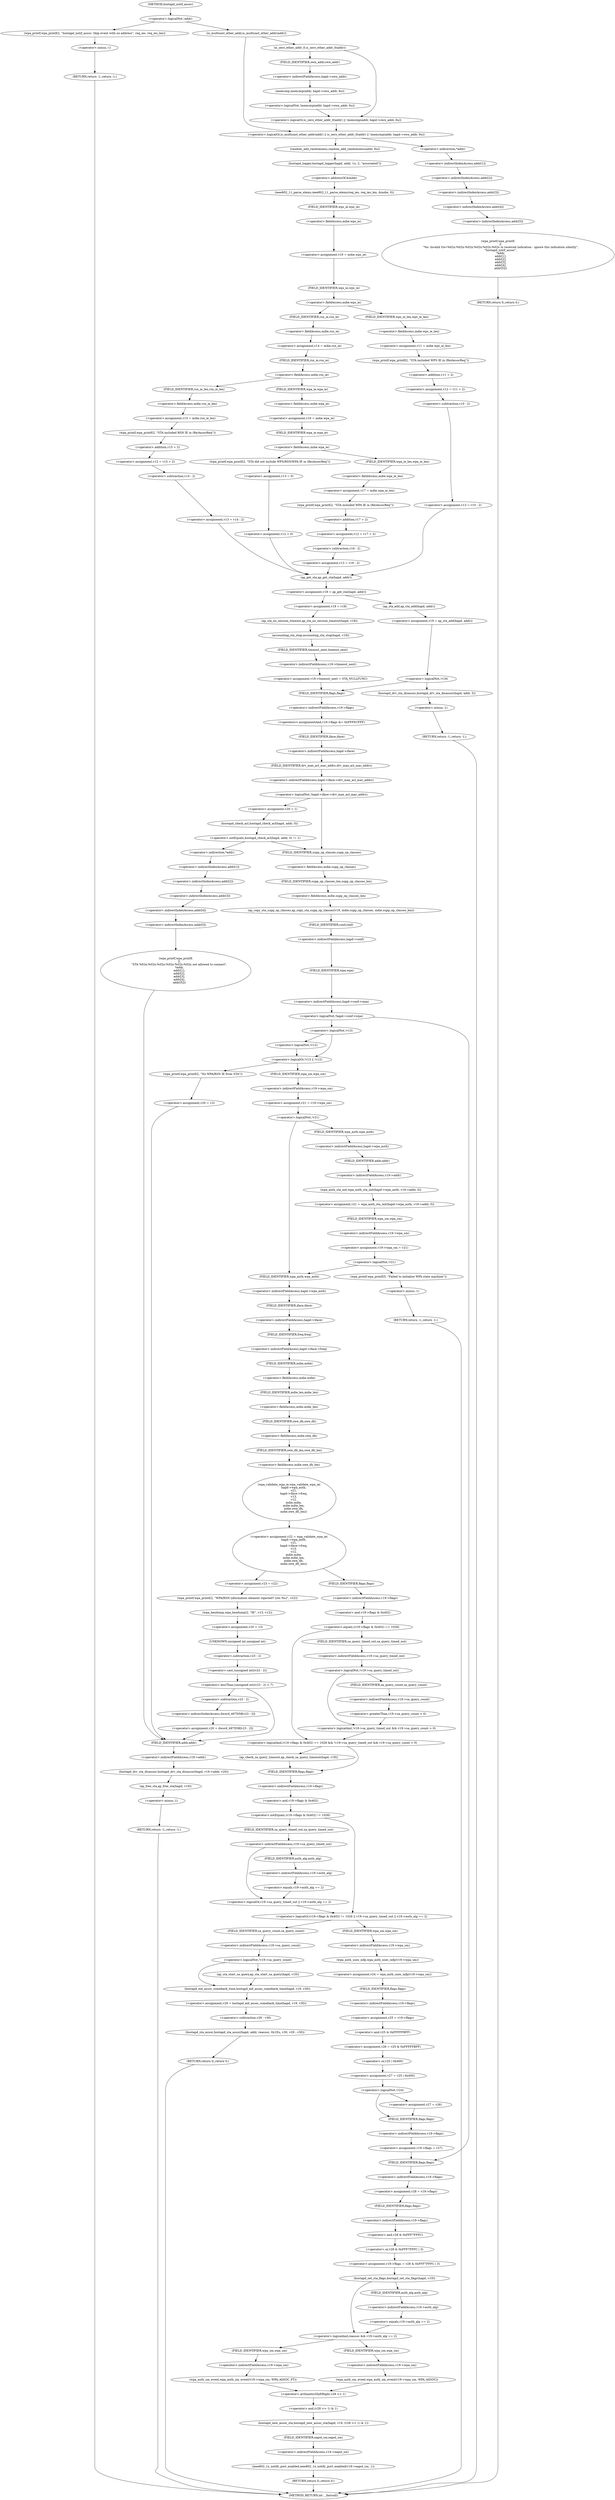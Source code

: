 digraph hostapd_notif_assoc {  
"1000153" [label = "(<operator>.logicalNot,!addr)" ]
"1000156" [label = "(wpa_printf,wpa_printf(2, \"hostapd_notif_assoc: Skip event with no address\", req_ies, req_ies_len))" ]
"1000161" [label = "(RETURN,return -1;,return -1;)" ]
"1000162" [label = "(<operator>.minus,-1)" ]
"1000165" [label = "(<operator>.logicalOr,is_multicast_ether_addr(addr) || is_zero_ether_addr_0(addr) || !memcmp(addr, hapd->own_addr, 6u))" ]
"1000166" [label = "(is_multicast_ether_addr,is_multicast_ether_addr(addr))" ]
"1000168" [label = "(<operator>.logicalOr,is_zero_ether_addr_0(addr) || !memcmp(addr, hapd->own_addr, 6u))" ]
"1000169" [label = "(is_zero_ether_addr_0,is_zero_ether_addr_0(addr))" ]
"1000171" [label = "(<operator>.logicalNot,!memcmp(addr, hapd->own_addr, 6u))" ]
"1000172" [label = "(memcmp,memcmp(addr, hapd->own_addr, 6u))" ]
"1000174" [label = "(<operator>.indirectFieldAccess,hapd->own_addr)" ]
"1000176" [label = "(FIELD_IDENTIFIER,own_addr,own_addr)" ]
"1000179" [label = "(wpa_printf,wpa_printf(\n      2,\n      \"%s: Invalid SA=%02x:%02x:%02x:%02x:%02x:%02x in received indication - ignore this indication silently\",\n      \"hostapd_notif_assoc\",\n      *addr,\n      addr[1],\n      addr[2],\n      addr[3],\n      addr[4],\n      addr[5]))" ]
"1000183" [label = "(<operator>.indirection,*addr)" ]
"1000185" [label = "(<operator>.indirectIndexAccess,addr[1])" ]
"1000188" [label = "(<operator>.indirectIndexAccess,addr[2])" ]
"1000191" [label = "(<operator>.indirectIndexAccess,addr[3])" ]
"1000194" [label = "(<operator>.indirectIndexAccess,addr[4])" ]
"1000197" [label = "(<operator>.indirectIndexAccess,addr[5])" ]
"1000200" [label = "(RETURN,return 0;,return 0;)" ]
"1000202" [label = "(random_add_randomness,random_add_randomness(addr, 6u))" ]
"1000205" [label = "(hostapd_logger,hostapd_logger(hapd, addr, 1u, 2, \"associated\"))" ]
"1000211" [label = "(ieee802_11_parse_elems,ieee802_11_parse_elems(req_ies, req_ies_len, &mdie, 0))" ]
"1000214" [label = "(<operator>.addressOf,&mdie)" ]
"1000217" [label = "(<operator>.assignment,v10 = mdie.wps_ie)" ]
"1000219" [label = "(<operator>.fieldAccess,mdie.wps_ie)" ]
"1000221" [label = "(FIELD_IDENTIFIER,wps_ie,wps_ie)" ]
"1000223" [label = "(<operator>.fieldAccess,mdie.wps_ie)" ]
"1000225" [label = "(FIELD_IDENTIFIER,wps_ie,wps_ie)" ]
"1000227" [label = "(<operator>.assignment,v11 = mdie.wps_ie_len)" ]
"1000229" [label = "(<operator>.fieldAccess,mdie.wps_ie_len)" ]
"1000231" [label = "(FIELD_IDENTIFIER,wps_ie_len,wps_ie_len)" ]
"1000232" [label = "(wpa_printf,wpa_printf(2, \"STA included WPS IE in (Re)AssocReq\"))" ]
"1000235" [label = "(<operator>.assignment,v12 = v11 + 2)" ]
"1000237" [label = "(<operator>.addition,v11 + 2)" ]
"1000240" [label = "(<operator>.assignment,v13 = v10 - 2)" ]
"1000242" [label = "(<operator>.subtraction,v10 - 2)" ]
"1000247" [label = "(<operator>.assignment,v14 = mdie.rsn_ie)" ]
"1000249" [label = "(<operator>.fieldAccess,mdie.rsn_ie)" ]
"1000251" [label = "(FIELD_IDENTIFIER,rsn_ie,rsn_ie)" ]
"1000253" [label = "(<operator>.fieldAccess,mdie.rsn_ie)" ]
"1000255" [label = "(FIELD_IDENTIFIER,rsn_ie,rsn_ie)" ]
"1000257" [label = "(<operator>.assignment,v15 = mdie.rsn_ie_len)" ]
"1000259" [label = "(<operator>.fieldAccess,mdie.rsn_ie_len)" ]
"1000261" [label = "(FIELD_IDENTIFIER,rsn_ie_len,rsn_ie_len)" ]
"1000262" [label = "(wpa_printf,wpa_printf(2, \"STA included RSN IE in (Re)AssocReq\"))" ]
"1000265" [label = "(<operator>.assignment,v12 = v15 + 2)" ]
"1000267" [label = "(<operator>.addition,v15 + 2)" ]
"1000270" [label = "(<operator>.assignment,v13 = v14 - 2)" ]
"1000272" [label = "(<operator>.subtraction,v14 - 2)" ]
"1000277" [label = "(<operator>.assignment,v16 = mdie.wpa_ie)" ]
"1000279" [label = "(<operator>.fieldAccess,mdie.wpa_ie)" ]
"1000281" [label = "(FIELD_IDENTIFIER,wpa_ie,wpa_ie)" ]
"1000283" [label = "(<operator>.fieldAccess,mdie.wpa_ie)" ]
"1000285" [label = "(FIELD_IDENTIFIER,wpa_ie,wpa_ie)" ]
"1000287" [label = "(<operator>.assignment,v17 = mdie.wpa_ie_len)" ]
"1000289" [label = "(<operator>.fieldAccess,mdie.wpa_ie_len)" ]
"1000291" [label = "(FIELD_IDENTIFIER,wpa_ie_len,wpa_ie_len)" ]
"1000292" [label = "(wpa_printf,wpa_printf(2, \"STA included WPA IE in (Re)AssocReq\"))" ]
"1000295" [label = "(<operator>.assignment,v12 = v17 + 2)" ]
"1000297" [label = "(<operator>.addition,v17 + 2)" ]
"1000300" [label = "(<operator>.assignment,v13 = v16 - 2)" ]
"1000302" [label = "(<operator>.subtraction,v16 - 2)" ]
"1000307" [label = "(wpa_printf,wpa_printf(2, \"STA did not include WPS/RSN/WPA IE in (Re)AssocReq\"))" ]
"1000310" [label = "(<operator>.assignment,v13 = 0)" ]
"1000313" [label = "(<operator>.assignment,v12 = 0)" ]
"1000316" [label = "(<operator>.assignment,v18 = ap_get_sta(hapd, addr))" ]
"1000318" [label = "(ap_get_sta,ap_get_sta(hapd, addr))" ]
"1000324" [label = "(<operator>.assignment,v19 = v18)" ]
"1000327" [label = "(ap_sta_no_session_timeout,ap_sta_no_session_timeout(hapd, v18))" ]
"1000330" [label = "(accounting_sta_stop,accounting_sta_stop(hapd, v19))" ]
"1000333" [label = "(<operator>.assignment,v19->timeout_next = STA_NULLFUNC)" ]
"1000334" [label = "(<operator>.indirectFieldAccess,v19->timeout_next)" ]
"1000336" [label = "(FIELD_IDENTIFIER,timeout_next,timeout_next)" ]
"1000340" [label = "(<operator>.assignment,v19 = ap_sta_add(hapd, addr))" ]
"1000342" [label = "(ap_sta_add,ap_sta_add(hapd, addr))" ]
"1000346" [label = "(<operator>.logicalNot,!v19)" ]
"1000349" [label = "(hostapd_drv_sta_disassoc,hostapd_drv_sta_disassoc(hapd, addr, 5))" ]
"1000353" [label = "(RETURN,return -1;,return -1;)" ]
"1000354" [label = "(<operator>.minus,-1)" ]
"1000356" [label = "(<operators>.assignmentAnd,v19->flags &= 0xFFFECFFF)" ]
"1000357" [label = "(<operator>.indirectFieldAccess,v19->flags)" ]
"1000359" [label = "(FIELD_IDENTIFIER,flags,flags)" ]
"1000362" [label = "(<operator>.logicalNot,!hapd->iface->drv_max_acl_mac_addrs)" ]
"1000363" [label = "(<operator>.indirectFieldAccess,hapd->iface->drv_max_acl_mac_addrs)" ]
"1000364" [label = "(<operator>.indirectFieldAccess,hapd->iface)" ]
"1000366" [label = "(FIELD_IDENTIFIER,iface,iface)" ]
"1000367" [label = "(FIELD_IDENTIFIER,drv_max_acl_mac_addrs,drv_max_acl_mac_addrs)" ]
"1000369" [label = "(<operator>.assignment,v20 = 1)" ]
"1000373" [label = "(<operator>.notEquals,hostapd_check_acl(hapd, addr, 0) != 1)" ]
"1000374" [label = "(hostapd_check_acl,hostapd_check_acl(hapd, addr, 0))" ]
"1000380" [label = "(wpa_printf,wpa_printf(\n        3,\n        \"STA %02x:%02x:%02x:%02x:%02x:%02x not allowed to connect\",\n        *addr,\n        addr[1],\n        addr[2],\n        addr[3],\n        addr[4],\n        addr[5]))" ]
"1000383" [label = "(<operator>.indirection,*addr)" ]
"1000385" [label = "(<operator>.indirectIndexAccess,addr[1])" ]
"1000388" [label = "(<operator>.indirectIndexAccess,addr[2])" ]
"1000391" [label = "(<operator>.indirectIndexAccess,addr[3])" ]
"1000394" [label = "(<operator>.indirectIndexAccess,addr[4])" ]
"1000397" [label = "(<operator>.indirectIndexAccess,addr[5])" ]
"1000401" [label = "(ap_copy_sta_supp_op_classes,ap_copy_sta_supp_op_classes(v19, mdie.supp_op_classes, mdie.supp_op_classes_len))" ]
"1000403" [label = "(<operator>.fieldAccess,mdie.supp_op_classes)" ]
"1000405" [label = "(FIELD_IDENTIFIER,supp_op_classes,supp_op_classes)" ]
"1000406" [label = "(<operator>.fieldAccess,mdie.supp_op_classes_len)" ]
"1000408" [label = "(FIELD_IDENTIFIER,supp_op_classes_len,supp_op_classes_len)" ]
"1000410" [label = "(<operator>.logicalNot,!hapd->conf->wpa)" ]
"1000411" [label = "(<operator>.indirectFieldAccess,hapd->conf->wpa)" ]
"1000412" [label = "(<operator>.indirectFieldAccess,hapd->conf)" ]
"1000414" [label = "(FIELD_IDENTIFIER,conf,conf)" ]
"1000415" [label = "(FIELD_IDENTIFIER,wpa,wpa)" ]
"1000418" [label = "(<operator>.assignment,v28 = v19->flags)" ]
"1000420" [label = "(<operator>.indirectFieldAccess,v19->flags)" ]
"1000422" [label = "(FIELD_IDENTIFIER,flags,flags)" ]
"1000423" [label = "(<operator>.assignment,v19->flags = v28 & 0xFFF7FFFC | 3)" ]
"1000424" [label = "(<operator>.indirectFieldAccess,v19->flags)" ]
"1000426" [label = "(FIELD_IDENTIFIER,flags,flags)" ]
"1000427" [label = "(<operator>.or,v28 & 0xFFF7FFFC | 3)" ]
"1000428" [label = "(<operator>.and,v28 & 0xFFF7FFFC)" ]
"1000432" [label = "(hostapd_set_sta_flags,hostapd_set_sta_flags(hapd, v19))" ]
"1000436" [label = "(<operator>.logicalAnd,reassoc && v19->auth_alg == 2)" ]
"1000438" [label = "(<operator>.equals,v19->auth_alg == 2)" ]
"1000439" [label = "(<operator>.indirectFieldAccess,v19->auth_alg)" ]
"1000441" [label = "(FIELD_IDENTIFIER,auth_alg,auth_alg)" ]
"1000443" [label = "(wpa_auth_sm_event,wpa_auth_sm_event(v19->wpa_sm, WPA_ASSOC_FT))" ]
"1000444" [label = "(<operator>.indirectFieldAccess,v19->wpa_sm)" ]
"1000446" [label = "(FIELD_IDENTIFIER,wpa_sm,wpa_sm)" ]
"1000449" [label = "(wpa_auth_sm_event,wpa_auth_sm_event(v19->wpa_sm, WPA_ASSOC))" ]
"1000450" [label = "(<operator>.indirectFieldAccess,v19->wpa_sm)" ]
"1000452" [label = "(FIELD_IDENTIFIER,wpa_sm,wpa_sm)" ]
"1000454" [label = "(hostapd_new_assoc_sta,hostapd_new_assoc_sta(hapd, v19, (v28 >> 1) & 1))" ]
"1000457" [label = "(<operator>.and,(v28 >> 1) & 1)" ]
"1000458" [label = "(<operator>.arithmeticShiftRight,v28 >> 1)" ]
"1000462" [label = "(ieee802_1x_notify_port_enabled,ieee802_1x_notify_port_enabled(v19->eapol_sm, 1))" ]
"1000463" [label = "(<operator>.indirectFieldAccess,v19->eapol_sm)" ]
"1000465" [label = "(FIELD_IDENTIFIER,eapol_sm,eapol_sm)" ]
"1000467" [label = "(RETURN,return 0;,return 0;)" ]
"1000470" [label = "(<operator>.logicalOr,!v13 || !v12)" ]
"1000471" [label = "(<operator>.logicalNot,!v13)" ]
"1000473" [label = "(<operator>.logicalNot,!v12)" ]
"1000476" [label = "(wpa_printf,wpa_printf(2, \"No WPA/RSN IE from STA\"))" ]
"1000479" [label = "(<operator>.assignment,v20 = 13)" ]
"1000483" [label = "(hostapd_drv_sta_disassoc,hostapd_drv_sta_disassoc(hapd, v19->addr, v20))" ]
"1000485" [label = "(<operator>.indirectFieldAccess,v19->addr)" ]
"1000487" [label = "(FIELD_IDENTIFIER,addr,addr)" ]
"1000489" [label = "(ap_free_sta,ap_free_sta(hapd, v19))" ]
"1000492" [label = "(RETURN,return -1;,return -1;)" ]
"1000493" [label = "(<operator>.minus,-1)" ]
"1000495" [label = "(<operator>.assignment,v21 = v19->wpa_sm)" ]
"1000497" [label = "(<operator>.indirectFieldAccess,v19->wpa_sm)" ]
"1000499" [label = "(FIELD_IDENTIFIER,wpa_sm,wpa_sm)" ]
"1000501" [label = "(<operator>.logicalNot,!v21)" ]
"1000504" [label = "(<operator>.assignment,v21 = wpa_auth_sta_init(hapd->wpa_auth, v19->addr, 0))" ]
"1000506" [label = "(wpa_auth_sta_init,wpa_auth_sta_init(hapd->wpa_auth, v19->addr, 0))" ]
"1000507" [label = "(<operator>.indirectFieldAccess,hapd->wpa_auth)" ]
"1000509" [label = "(FIELD_IDENTIFIER,wpa_auth,wpa_auth)" ]
"1000510" [label = "(<operator>.indirectFieldAccess,v19->addr)" ]
"1000512" [label = "(FIELD_IDENTIFIER,addr,addr)" ]
"1000514" [label = "(<operator>.assignment,v19->wpa_sm = v21)" ]
"1000515" [label = "(<operator>.indirectFieldAccess,v19->wpa_sm)" ]
"1000517" [label = "(FIELD_IDENTIFIER,wpa_sm,wpa_sm)" ]
"1000520" [label = "(<operator>.logicalNot,!v21)" ]
"1000523" [label = "(wpa_printf,wpa_printf(5, \"Failed to initialize WPA state machine\"))" ]
"1000526" [label = "(RETURN,return -1;,return -1;)" ]
"1000527" [label = "(<operator>.minus,-1)" ]
"1000529" [label = "(<operator>.assignment,v22 = wpa_validate_wpa_ie(\n          hapd->wpa_auth,\n          v21,\n          hapd->iface->freq,\n          v13,\n          v12,\n          mdie.mdie,\n          mdie.mdie_len,\n          mdie.owe_dh,\n          mdie.owe_dh_len))" ]
"1000531" [label = "(wpa_validate_wpa_ie,wpa_validate_wpa_ie(\n          hapd->wpa_auth,\n          v21,\n          hapd->iface->freq,\n          v13,\n          v12,\n          mdie.mdie,\n          mdie.mdie_len,\n          mdie.owe_dh,\n          mdie.owe_dh_len))" ]
"1000532" [label = "(<operator>.indirectFieldAccess,hapd->wpa_auth)" ]
"1000534" [label = "(FIELD_IDENTIFIER,wpa_auth,wpa_auth)" ]
"1000536" [label = "(<operator>.indirectFieldAccess,hapd->iface->freq)" ]
"1000537" [label = "(<operator>.indirectFieldAccess,hapd->iface)" ]
"1000539" [label = "(FIELD_IDENTIFIER,iface,iface)" ]
"1000540" [label = "(FIELD_IDENTIFIER,freq,freq)" ]
"1000543" [label = "(<operator>.fieldAccess,mdie.mdie)" ]
"1000545" [label = "(FIELD_IDENTIFIER,mdie,mdie)" ]
"1000546" [label = "(<operator>.fieldAccess,mdie.mdie_len)" ]
"1000548" [label = "(FIELD_IDENTIFIER,mdie_len,mdie_len)" ]
"1000549" [label = "(<operator>.fieldAccess,mdie.owe_dh)" ]
"1000551" [label = "(FIELD_IDENTIFIER,owe_dh,owe_dh)" ]
"1000552" [label = "(<operator>.fieldAccess,mdie.owe_dh_len)" ]
"1000554" [label = "(FIELD_IDENTIFIER,owe_dh_len,owe_dh_len)" ]
"1000558" [label = "(<operator>.assignment,v23 = v22)" ]
"1000561" [label = "(wpa_printf,wpa_printf(2, \"WPA/RSN information element rejected? (res %u)\", v22))" ]
"1000565" [label = "(wpa_hexdump,wpa_hexdump(2, \"IE\", v13, v12))" ]
"1000570" [label = "(<operator>.assignment,v20 = 13)" ]
"1000574" [label = "(<operator>.lessThan,(unsigned int)(v23 - 2) < 7)" ]
"1000575" [label = "(<operator>.cast,(unsigned int)(v23 - 2))" ]
"1000576" [label = "(UNKNOWN,unsigned int,unsigned int)" ]
"1000577" [label = "(<operator>.subtraction,v23 - 2)" ]
"1000581" [label = "(<operator>.assignment,v20 = dword_497D58[v23 - 2])" ]
"1000583" [label = "(<operator>.indirectIndexAccess,dword_497D58[v23 - 2])" ]
"1000585" [label = "(<operator>.subtraction,v23 - 2)" ]
"1000590" [label = "(<operator>.logicalAnd,(v19->flags & 0x402) == 1026 && !v19->sa_query_timed_out && v19->sa_query_count > 0)" ]
"1000591" [label = "(<operator>.equals,(v19->flags & 0x402) == 1026)" ]
"1000592" [label = "(<operator>.and,v19->flags & 0x402)" ]
"1000593" [label = "(<operator>.indirectFieldAccess,v19->flags)" ]
"1000595" [label = "(FIELD_IDENTIFIER,flags,flags)" ]
"1000598" [label = "(<operator>.logicalAnd,!v19->sa_query_timed_out && v19->sa_query_count > 0)" ]
"1000599" [label = "(<operator>.logicalNot,!v19->sa_query_timed_out)" ]
"1000600" [label = "(<operator>.indirectFieldAccess,v19->sa_query_timed_out)" ]
"1000602" [label = "(FIELD_IDENTIFIER,sa_query_timed_out,sa_query_timed_out)" ]
"1000603" [label = "(<operator>.greaterThan,v19->sa_query_count > 0)" ]
"1000604" [label = "(<operator>.indirectFieldAccess,v19->sa_query_count)" ]
"1000606" [label = "(FIELD_IDENTIFIER,sa_query_count,sa_query_count)" ]
"1000608" [label = "(ap_check_sa_query_timeout,ap_check_sa_query_timeout(hapd, v19))" ]
"1000612" [label = "(<operator>.logicalOr,(v19->flags & 0x402) != 1026 || v19->sa_query_timed_out || v19->auth_alg == 2)" ]
"1000613" [label = "(<operator>.notEquals,(v19->flags & 0x402) != 1026)" ]
"1000614" [label = "(<operator>.and,v19->flags & 0x402)" ]
"1000615" [label = "(<operator>.indirectFieldAccess,v19->flags)" ]
"1000617" [label = "(FIELD_IDENTIFIER,flags,flags)" ]
"1000620" [label = "(<operator>.logicalOr,v19->sa_query_timed_out || v19->auth_alg == 2)" ]
"1000621" [label = "(<operator>.indirectFieldAccess,v19->sa_query_timed_out)" ]
"1000623" [label = "(FIELD_IDENTIFIER,sa_query_timed_out,sa_query_timed_out)" ]
"1000624" [label = "(<operator>.equals,v19->auth_alg == 2)" ]
"1000625" [label = "(<operator>.indirectFieldAccess,v19->auth_alg)" ]
"1000627" [label = "(FIELD_IDENTIFIER,auth_alg,auth_alg)" ]
"1000630" [label = "(<operator>.assignment,v24 = wpa_auth_uses_mfp(v19->wpa_sm))" ]
"1000632" [label = "(wpa_auth_uses_mfp,wpa_auth_uses_mfp(v19->wpa_sm))" ]
"1000633" [label = "(<operator>.indirectFieldAccess,v19->wpa_sm)" ]
"1000635" [label = "(FIELD_IDENTIFIER,wpa_sm,wpa_sm)" ]
"1000636" [label = "(<operator>.assignment,v25 = v19->flags)" ]
"1000638" [label = "(<operator>.indirectFieldAccess,v19->flags)" ]
"1000640" [label = "(FIELD_IDENTIFIER,flags,flags)" ]
"1000641" [label = "(<operator>.assignment,v26 = v25 & 0xFFFFFBFF)" ]
"1000643" [label = "(<operator>.and,v25 & 0xFFFFFBFF)" ]
"1000646" [label = "(<operator>.assignment,v27 = v25 | 0x400)" ]
"1000648" [label = "(<operator>.or,v25 | 0x400)" ]
"1000652" [label = "(<operator>.logicalNot,!v24)" ]
"1000654" [label = "(<operator>.assignment,v27 = v26)" ]
"1000657" [label = "(<operator>.assignment,v19->flags = v27)" ]
"1000658" [label = "(<operator>.indirectFieldAccess,v19->flags)" ]
"1000660" [label = "(FIELD_IDENTIFIER,flags,flags)" ]
"1000664" [label = "(<operator>.logicalNot,!v19->sa_query_count)" ]
"1000665" [label = "(<operator>.indirectFieldAccess,v19->sa_query_count)" ]
"1000667" [label = "(FIELD_IDENTIFIER,sa_query_count,sa_query_count)" ]
"1000668" [label = "(ap_sta_start_sa_query,ap_sta_start_sa_query(hapd, v19))" ]
"1000671" [label = "(<operator>.assignment,v29 = hostapd_eid_assoc_comeback_time(hapd, v19, v30))" ]
"1000673" [label = "(hostapd_eid_assoc_comeback_time,hostapd_eid_assoc_comeback_time(hapd, v19, v30))" ]
"1000677" [label = "(hostapd_sta_assoc,hostapd_sta_assoc(hapd, addr, reassoc, 0x1Eu, v30, v29 - v30))" ]
"1000683" [label = "(<operator>.subtraction,v29 - v30)" ]
"1000686" [label = "(RETURN,return 0;,return 0;)" ]
"1000123" [label = "(METHOD,hostapd_notif_assoc)" ]
"1000688" [label = "(METHOD_RETURN,int __fastcall)" ]
  "1000153" -> "1000156" 
  "1000153" -> "1000166" 
  "1000156" -> "1000162" 
  "1000161" -> "1000688" 
  "1000162" -> "1000161" 
  "1000165" -> "1000183" 
  "1000165" -> "1000202" 
  "1000166" -> "1000165" 
  "1000166" -> "1000169" 
  "1000168" -> "1000165" 
  "1000169" -> "1000168" 
  "1000169" -> "1000176" 
  "1000171" -> "1000168" 
  "1000172" -> "1000171" 
  "1000174" -> "1000172" 
  "1000176" -> "1000174" 
  "1000179" -> "1000200" 
  "1000183" -> "1000185" 
  "1000185" -> "1000188" 
  "1000188" -> "1000191" 
  "1000191" -> "1000194" 
  "1000194" -> "1000197" 
  "1000197" -> "1000179" 
  "1000200" -> "1000688" 
  "1000202" -> "1000205" 
  "1000205" -> "1000214" 
  "1000211" -> "1000221" 
  "1000214" -> "1000211" 
  "1000217" -> "1000225" 
  "1000219" -> "1000217" 
  "1000221" -> "1000219" 
  "1000223" -> "1000231" 
  "1000223" -> "1000251" 
  "1000225" -> "1000223" 
  "1000227" -> "1000232" 
  "1000229" -> "1000227" 
  "1000231" -> "1000229" 
  "1000232" -> "1000237" 
  "1000235" -> "1000242" 
  "1000237" -> "1000235" 
  "1000240" -> "1000318" 
  "1000242" -> "1000240" 
  "1000247" -> "1000255" 
  "1000249" -> "1000247" 
  "1000251" -> "1000249" 
  "1000253" -> "1000261" 
  "1000253" -> "1000281" 
  "1000255" -> "1000253" 
  "1000257" -> "1000262" 
  "1000259" -> "1000257" 
  "1000261" -> "1000259" 
  "1000262" -> "1000267" 
  "1000265" -> "1000272" 
  "1000267" -> "1000265" 
  "1000270" -> "1000318" 
  "1000272" -> "1000270" 
  "1000277" -> "1000285" 
  "1000279" -> "1000277" 
  "1000281" -> "1000279" 
  "1000283" -> "1000291" 
  "1000283" -> "1000307" 
  "1000285" -> "1000283" 
  "1000287" -> "1000292" 
  "1000289" -> "1000287" 
  "1000291" -> "1000289" 
  "1000292" -> "1000297" 
  "1000295" -> "1000302" 
  "1000297" -> "1000295" 
  "1000300" -> "1000318" 
  "1000302" -> "1000300" 
  "1000307" -> "1000310" 
  "1000310" -> "1000313" 
  "1000313" -> "1000318" 
  "1000316" -> "1000324" 
  "1000316" -> "1000342" 
  "1000318" -> "1000316" 
  "1000324" -> "1000327" 
  "1000327" -> "1000330" 
  "1000330" -> "1000336" 
  "1000333" -> "1000359" 
  "1000334" -> "1000333" 
  "1000336" -> "1000334" 
  "1000340" -> "1000346" 
  "1000342" -> "1000340" 
  "1000346" -> "1000349" 
  "1000346" -> "1000359" 
  "1000349" -> "1000354" 
  "1000353" -> "1000688" 
  "1000354" -> "1000353" 
  "1000356" -> "1000366" 
  "1000357" -> "1000356" 
  "1000359" -> "1000357" 
  "1000362" -> "1000369" 
  "1000362" -> "1000405" 
  "1000363" -> "1000362" 
  "1000364" -> "1000367" 
  "1000366" -> "1000364" 
  "1000367" -> "1000363" 
  "1000369" -> "1000374" 
  "1000373" -> "1000383" 
  "1000373" -> "1000405" 
  "1000374" -> "1000373" 
  "1000380" -> "1000487" 
  "1000383" -> "1000385" 
  "1000385" -> "1000388" 
  "1000388" -> "1000391" 
  "1000391" -> "1000394" 
  "1000394" -> "1000397" 
  "1000397" -> "1000380" 
  "1000401" -> "1000414" 
  "1000403" -> "1000408" 
  "1000405" -> "1000403" 
  "1000406" -> "1000401" 
  "1000408" -> "1000406" 
  "1000410" -> "1000422" 
  "1000410" -> "1000471" 
  "1000411" -> "1000410" 
  "1000412" -> "1000415" 
  "1000414" -> "1000412" 
  "1000415" -> "1000411" 
  "1000418" -> "1000426" 
  "1000420" -> "1000418" 
  "1000422" -> "1000420" 
  "1000423" -> "1000432" 
  "1000424" -> "1000428" 
  "1000426" -> "1000424" 
  "1000427" -> "1000423" 
  "1000428" -> "1000427" 
  "1000432" -> "1000436" 
  "1000432" -> "1000441" 
  "1000436" -> "1000446" 
  "1000436" -> "1000452" 
  "1000438" -> "1000436" 
  "1000439" -> "1000438" 
  "1000441" -> "1000439" 
  "1000443" -> "1000458" 
  "1000444" -> "1000443" 
  "1000446" -> "1000444" 
  "1000449" -> "1000458" 
  "1000450" -> "1000449" 
  "1000452" -> "1000450" 
  "1000454" -> "1000465" 
  "1000457" -> "1000454" 
  "1000458" -> "1000457" 
  "1000462" -> "1000467" 
  "1000463" -> "1000462" 
  "1000465" -> "1000463" 
  "1000467" -> "1000688" 
  "1000470" -> "1000476" 
  "1000470" -> "1000499" 
  "1000471" -> "1000470" 
  "1000471" -> "1000473" 
  "1000473" -> "1000470" 
  "1000476" -> "1000479" 
  "1000479" -> "1000487" 
  "1000483" -> "1000489" 
  "1000485" -> "1000483" 
  "1000487" -> "1000485" 
  "1000489" -> "1000493" 
  "1000492" -> "1000688" 
  "1000493" -> "1000492" 
  "1000495" -> "1000501" 
  "1000497" -> "1000495" 
  "1000499" -> "1000497" 
  "1000501" -> "1000509" 
  "1000501" -> "1000534" 
  "1000504" -> "1000517" 
  "1000506" -> "1000504" 
  "1000507" -> "1000512" 
  "1000509" -> "1000507" 
  "1000510" -> "1000506" 
  "1000512" -> "1000510" 
  "1000514" -> "1000520" 
  "1000515" -> "1000514" 
  "1000517" -> "1000515" 
  "1000520" -> "1000523" 
  "1000520" -> "1000534" 
  "1000523" -> "1000527" 
  "1000526" -> "1000688" 
  "1000527" -> "1000526" 
  "1000529" -> "1000558" 
  "1000529" -> "1000595" 
  "1000531" -> "1000529" 
  "1000532" -> "1000539" 
  "1000534" -> "1000532" 
  "1000536" -> "1000545" 
  "1000537" -> "1000540" 
  "1000539" -> "1000537" 
  "1000540" -> "1000536" 
  "1000543" -> "1000548" 
  "1000545" -> "1000543" 
  "1000546" -> "1000551" 
  "1000548" -> "1000546" 
  "1000549" -> "1000554" 
  "1000551" -> "1000549" 
  "1000552" -> "1000531" 
  "1000554" -> "1000552" 
  "1000558" -> "1000561" 
  "1000561" -> "1000565" 
  "1000565" -> "1000570" 
  "1000570" -> "1000576" 
  "1000574" -> "1000585" 
  "1000574" -> "1000487" 
  "1000575" -> "1000574" 
  "1000576" -> "1000577" 
  "1000577" -> "1000575" 
  "1000581" -> "1000487" 
  "1000583" -> "1000581" 
  "1000585" -> "1000583" 
  "1000590" -> "1000608" 
  "1000590" -> "1000617" 
  "1000591" -> "1000590" 
  "1000591" -> "1000602" 
  "1000592" -> "1000591" 
  "1000593" -> "1000592" 
  "1000595" -> "1000593" 
  "1000598" -> "1000590" 
  "1000599" -> "1000598" 
  "1000599" -> "1000606" 
  "1000600" -> "1000599" 
  "1000602" -> "1000600" 
  "1000603" -> "1000598" 
  "1000604" -> "1000603" 
  "1000606" -> "1000604" 
  "1000608" -> "1000617" 
  "1000612" -> "1000635" 
  "1000612" -> "1000667" 
  "1000613" -> "1000612" 
  "1000613" -> "1000623" 
  "1000614" -> "1000613" 
  "1000615" -> "1000614" 
  "1000617" -> "1000615" 
  "1000620" -> "1000612" 
  "1000621" -> "1000620" 
  "1000621" -> "1000627" 
  "1000623" -> "1000621" 
  "1000624" -> "1000620" 
  "1000625" -> "1000624" 
  "1000627" -> "1000625" 
  "1000630" -> "1000640" 
  "1000632" -> "1000630" 
  "1000633" -> "1000632" 
  "1000635" -> "1000633" 
  "1000636" -> "1000643" 
  "1000638" -> "1000636" 
  "1000640" -> "1000638" 
  "1000641" -> "1000648" 
  "1000643" -> "1000641" 
  "1000646" -> "1000652" 
  "1000648" -> "1000646" 
  "1000652" -> "1000654" 
  "1000652" -> "1000660" 
  "1000654" -> "1000660" 
  "1000657" -> "1000422" 
  "1000658" -> "1000657" 
  "1000660" -> "1000658" 
  "1000664" -> "1000668" 
  "1000664" -> "1000673" 
  "1000665" -> "1000664" 
  "1000667" -> "1000665" 
  "1000668" -> "1000673" 
  "1000671" -> "1000683" 
  "1000673" -> "1000671" 
  "1000677" -> "1000686" 
  "1000683" -> "1000677" 
  "1000686" -> "1000688" 
  "1000123" -> "1000153" 
}
